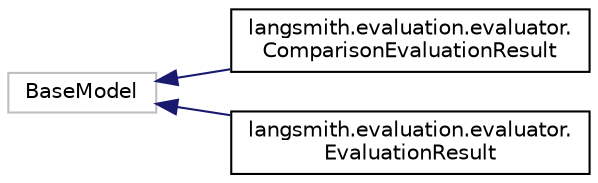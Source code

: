 digraph "Graphical Class Hierarchy"
{
 // LATEX_PDF_SIZE
  edge [fontname="Helvetica",fontsize="10",labelfontname="Helvetica",labelfontsize="10"];
  node [fontname="Helvetica",fontsize="10",shape=record];
  rankdir="LR";
  Node15549 [label="BaseModel",height=0.2,width=0.4,color="grey75", fillcolor="white", style="filled",tooltip=" "];
  Node15549 -> Node0 [dir="back",color="midnightblue",fontsize="10",style="solid",fontname="Helvetica"];
  Node0 [label="langsmith.evaluation.evaluator.\lComparisonEvaluationResult",height=0.2,width=0.4,color="black", fillcolor="white", style="filled",URL="$classlangsmith_1_1evaluation_1_1evaluator_1_1ComparisonEvaluationResult.html",tooltip=" "];
  Node15549 -> Node15551 [dir="back",color="midnightblue",fontsize="10",style="solid",fontname="Helvetica"];
  Node15551 [label="langsmith.evaluation.evaluator.\lEvaluationResult",height=0.2,width=0.4,color="black", fillcolor="white", style="filled",URL="$classlangsmith_1_1evaluation_1_1evaluator_1_1EvaluationResult.html",tooltip=" "];
}
